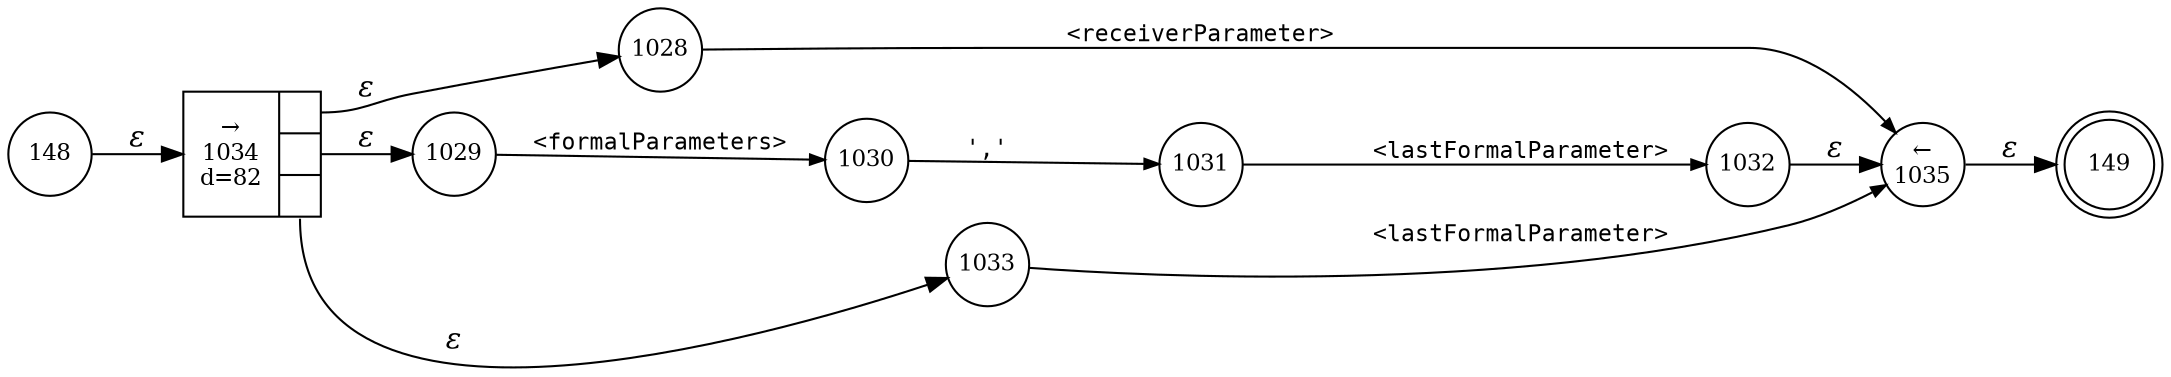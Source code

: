 digraph ATN {
rankdir=LR;
s149[fontsize=11, label="149", shape=doublecircle, fixedsize=true, width=.6];
s148[fontsize=11,label="148", shape=circle, fixedsize=true, width=.55, peripheries=1];
s1028[fontsize=11,label="1028", shape=circle, fixedsize=true, width=.55, peripheries=1];
s1029[fontsize=11,label="1029", shape=circle, fixedsize=true, width=.55, peripheries=1];
s1030[fontsize=11,label="1030", shape=circle, fixedsize=true, width=.55, peripheries=1];
s1031[fontsize=11,label="1031", shape=circle, fixedsize=true, width=.55, peripheries=1];
s1032[fontsize=11,label="1032", shape=circle, fixedsize=true, width=.55, peripheries=1];
s1033[fontsize=11,label="1033", shape=circle, fixedsize=true, width=.55, peripheries=1];
s1034[fontsize=11,label="{&rarr;\n1034\nd=82|{<p0>|<p1>|<p2>}}", shape=record, fixedsize=false, peripheries=1];
s1035[fontsize=11,label="&larr;\n1035", shape=circle, fixedsize=true, width=.55, peripheries=1];
s148 -> s1034 [fontname="Times-Italic", label="&epsilon;"];
s1034:p0 -> s1028 [fontname="Times-Italic", label="&epsilon;"];
s1034:p1 -> s1029 [fontname="Times-Italic", label="&epsilon;"];
s1034:p2 -> s1033 [fontname="Times-Italic", label="&epsilon;"];
s1028 -> s1035 [fontsize=11, fontname="Courier", arrowsize=.7, label = "<receiverParameter>", arrowhead = normal];
s1029 -> s1030 [fontsize=11, fontname="Courier", arrowsize=.7, label = "<formalParameters>", arrowhead = normal];
s1033 -> s1035 [fontsize=11, fontname="Courier", arrowsize=.7, label = "<lastFormalParameter>", arrowhead = normal];
s1035 -> s149 [fontname="Times-Italic", label="&epsilon;"];
s1030 -> s1031 [fontsize=11, fontname="Courier", arrowsize=.7, label = "','", arrowhead = normal];
s1031 -> s1032 [fontsize=11, fontname="Courier", arrowsize=.7, label = "<lastFormalParameter>", arrowhead = normal];
s1032 -> s1035 [fontname="Times-Italic", label="&epsilon;"];
}